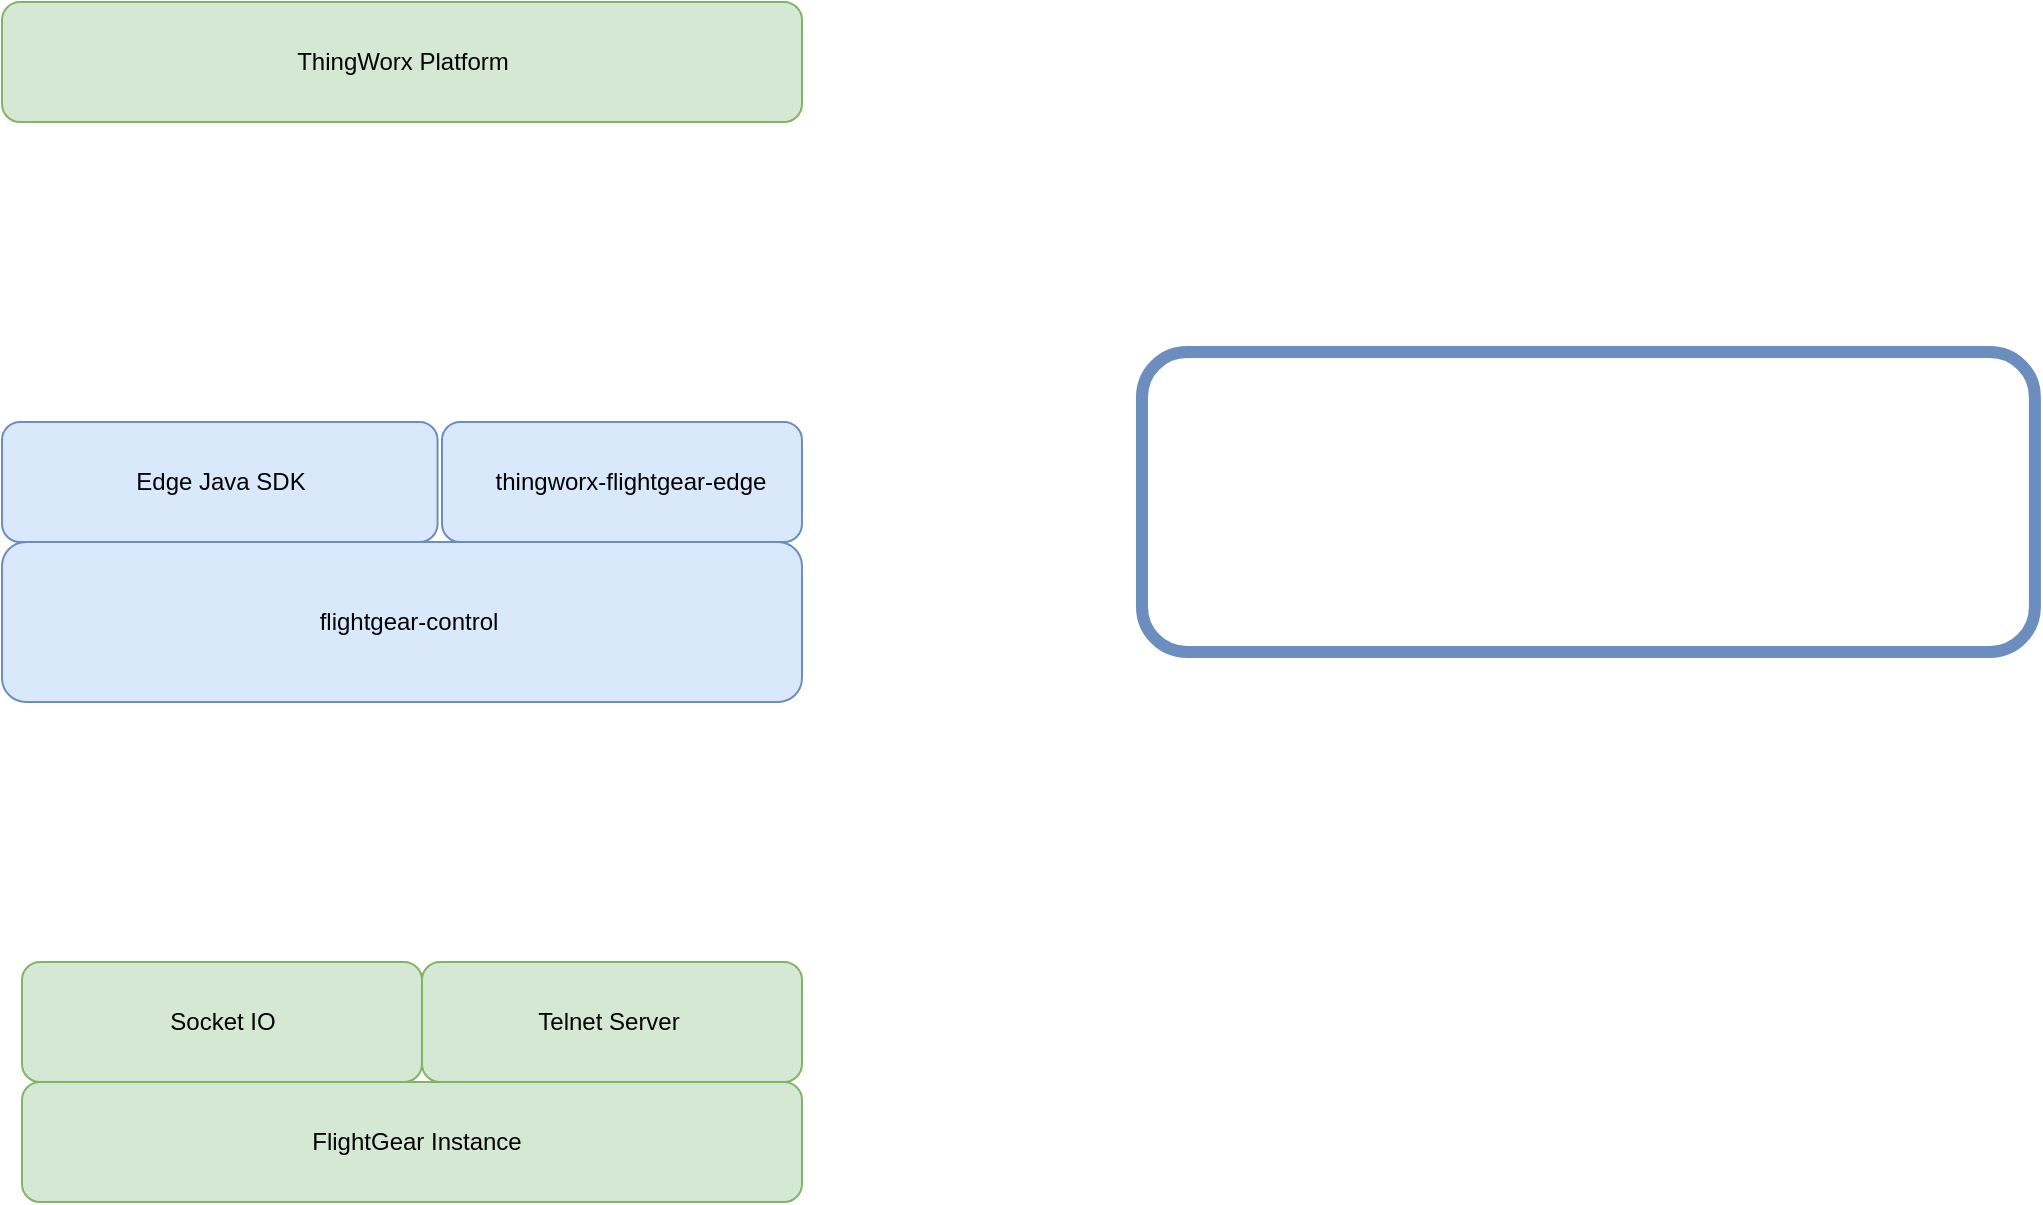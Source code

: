 <mxfile version="16.2.4" type="device"><diagram id="Hd3-kl7XDZHzRJj0T93U" name="Page-1"><mxGraphModel dx="1422" dy="707" grid="1" gridSize="10" guides="1" tooltips="1" connect="1" arrows="1" fold="1" page="1" pageScale="1" pageWidth="850" pageHeight="1100" math="0" shadow="0"><root><mxCell id="0"/><mxCell id="1" parent="0"/><mxCell id="u0QjPs4aJ_-LurkQj_fk-24" value="" style="group" vertex="1" connectable="0" parent="1"><mxGeometry x="50" y="520" width="200" height="60" as="geometry"/></mxCell><mxCell id="u0QjPs4aJ_-LurkQj_fk-17" value="" style="rounded=1;whiteSpace=wrap;html=1;strokeWidth=1;fillColor=#d5e8d4;strokeColor=#82b366;" vertex="1" parent="u0QjPs4aJ_-LurkQj_fk-24"><mxGeometry width="200" height="60" as="geometry"/></mxCell><mxCell id="u0QjPs4aJ_-LurkQj_fk-20" value="Socket IO" style="text;html=1;resizable=0;autosize=1;align=center;verticalAlign=middle;points=[];fillColor=none;strokeColor=none;rounded=0;" vertex="1" parent="u0QjPs4aJ_-LurkQj_fk-24"><mxGeometry x="65" y="20" width="70" height="20" as="geometry"/></mxCell><mxCell id="u0QjPs4aJ_-LurkQj_fk-25" value="" style="group" vertex="1" connectable="0" parent="1"><mxGeometry x="250" y="520" width="190" height="60" as="geometry"/></mxCell><mxCell id="u0QjPs4aJ_-LurkQj_fk-18" value="" style="rounded=1;whiteSpace=wrap;html=1;strokeWidth=1;fillColor=#d5e8d4;strokeColor=#82b366;" vertex="1" parent="u0QjPs4aJ_-LurkQj_fk-25"><mxGeometry width="190" height="60" as="geometry"/></mxCell><mxCell id="u0QjPs4aJ_-LurkQj_fk-22" value="&lt;div&gt;Telnet Server&lt;/div&gt;" style="text;html=1;resizable=0;autosize=1;align=center;verticalAlign=middle;points=[];fillColor=none;strokeColor=none;rounded=0;" vertex="1" parent="u0QjPs4aJ_-LurkQj_fk-25"><mxGeometry x="47.5" y="20" width="90" height="20" as="geometry"/></mxCell><mxCell id="u0QjPs4aJ_-LurkQj_fk-26" value="" style="group" vertex="1" connectable="0" parent="1"><mxGeometry x="50" y="580" width="390" height="60" as="geometry"/></mxCell><mxCell id="u0QjPs4aJ_-LurkQj_fk-19" value="" style="rounded=1;whiteSpace=wrap;html=1;strokeColor=#82B366;strokeWidth=1;fillColor=#D5E8D4;" vertex="1" parent="u0QjPs4aJ_-LurkQj_fk-26"><mxGeometry width="390" height="60" as="geometry"/></mxCell><mxCell id="u0QjPs4aJ_-LurkQj_fk-23" value="FlightGear Instance" style="text;html=1;resizable=0;autosize=1;align=center;verticalAlign=middle;points=[];fillColor=none;strokeColor=none;rounded=0;" vertex="1" parent="u0QjPs4aJ_-LurkQj_fk-26"><mxGeometry x="136.5" y="20" width="120" height="20" as="geometry"/></mxCell><mxCell id="u0QjPs4aJ_-LurkQj_fk-29" value="" style="rounded=1;whiteSpace=wrap;html=1;strokeColor=#82B366;strokeWidth=1;fillColor=#D5E8D4;" vertex="1" parent="1"><mxGeometry x="40" y="40" width="400" height="60" as="geometry"/></mxCell><mxCell id="u0QjPs4aJ_-LurkQj_fk-14" value="" style="rounded=1;whiteSpace=wrap;html=1;fillColor=none;strokeColor=#6c8ebf;strokeWidth=6;" vertex="1" parent="1"><mxGeometry x="610.001" y="215" width="446.444" height="150" as="geometry"/></mxCell><mxCell id="u0QjPs4aJ_-LurkQj_fk-3" value="" style="group" vertex="1" connectable="0" parent="1"><mxGeometry x="50" y="250" width="217.778" height="60" as="geometry"/></mxCell><mxCell id="u0QjPs4aJ_-LurkQj_fk-33" value="" style="group" vertex="1" connectable="0" parent="u0QjPs4aJ_-LurkQj_fk-3"><mxGeometry x="-10" width="217.778" height="60" as="geometry"/></mxCell><mxCell id="u0QjPs4aJ_-LurkQj_fk-1" value="" style="rounded=1;whiteSpace=wrap;html=1;fillColor=#dae8fc;strokeColor=#6c8ebf;noLabel=0;" vertex="1" parent="u0QjPs4aJ_-LurkQj_fk-33"><mxGeometry width="217.778" height="60" as="geometry"/></mxCell><mxCell id="u0QjPs4aJ_-LurkQj_fk-2" value="&lt;div&gt;Edge Java SDK&lt;/div&gt;" style="text;html=1;resizable=0;autosize=1;align=center;verticalAlign=middle;points=[];fillColor=none;strokeColor=none;rounded=0;" vertex="1" parent="u0QjPs4aJ_-LurkQj_fk-33"><mxGeometry x="58.887" y="20.0" width="100" height="20" as="geometry"/></mxCell><mxCell id="u0QjPs4aJ_-LurkQj_fk-30" value="" style="group" vertex="1" connectable="0" parent="1"><mxGeometry x="260" y="250" width="180" height="60" as="geometry"/></mxCell><mxCell id="u0QjPs4aJ_-LurkQj_fk-5" value="" style="rounded=1;whiteSpace=wrap;html=1;fillColor=#dae8fc;strokeColor=#6c8ebf;" vertex="1" parent="u0QjPs4aJ_-LurkQj_fk-30"><mxGeometry width="180" height="60" as="geometry"/></mxCell><mxCell id="u0QjPs4aJ_-LurkQj_fk-6" value="thingworx-flightgear-edge" style="text;html=1;resizable=0;autosize=1;align=center;verticalAlign=middle;points=[];fillColor=none;strokeColor=none;rounded=0;" vertex="1" parent="u0QjPs4aJ_-LurkQj_fk-30"><mxGeometry x="18.949" y="20.0" width="150" height="20" as="geometry"/></mxCell><mxCell id="u0QjPs4aJ_-LurkQj_fk-31" value="" style="group" vertex="1" connectable="0" parent="1"><mxGeometry x="40" y="310" width="400" height="80" as="geometry"/></mxCell><mxCell id="u0QjPs4aJ_-LurkQj_fk-8" value="" style="rounded=1;whiteSpace=wrap;html=1;fillColor=#dae8fc;strokeColor=#6c8ebf;" vertex="1" parent="u0QjPs4aJ_-LurkQj_fk-31"><mxGeometry width="400" height="80" as="geometry"/></mxCell><mxCell id="u0QjPs4aJ_-LurkQj_fk-9" value="&lt;div&gt;flightgear-control&lt;/div&gt;" style="text;html=1;resizable=0;autosize=1;align=center;verticalAlign=middle;points=[];fillColor=none;strokeColor=none;rounded=0;" vertex="1" parent="u0QjPs4aJ_-LurkQj_fk-31"><mxGeometry x="152.908" y="30" width="100" height="20" as="geometry"/></mxCell><mxCell id="u0QjPs4aJ_-LurkQj_fk-32" value="&lt;div&gt;ThingWorx Platform&lt;/div&gt;" style="text;html=1;resizable=0;autosize=1;align=center;verticalAlign=middle;points=[];fillColor=none;strokeColor=none;rounded=0;" vertex="1" parent="1"><mxGeometry x="180" y="60" width="120" height="20" as="geometry"/></mxCell></root></mxGraphModel></diagram></mxfile>